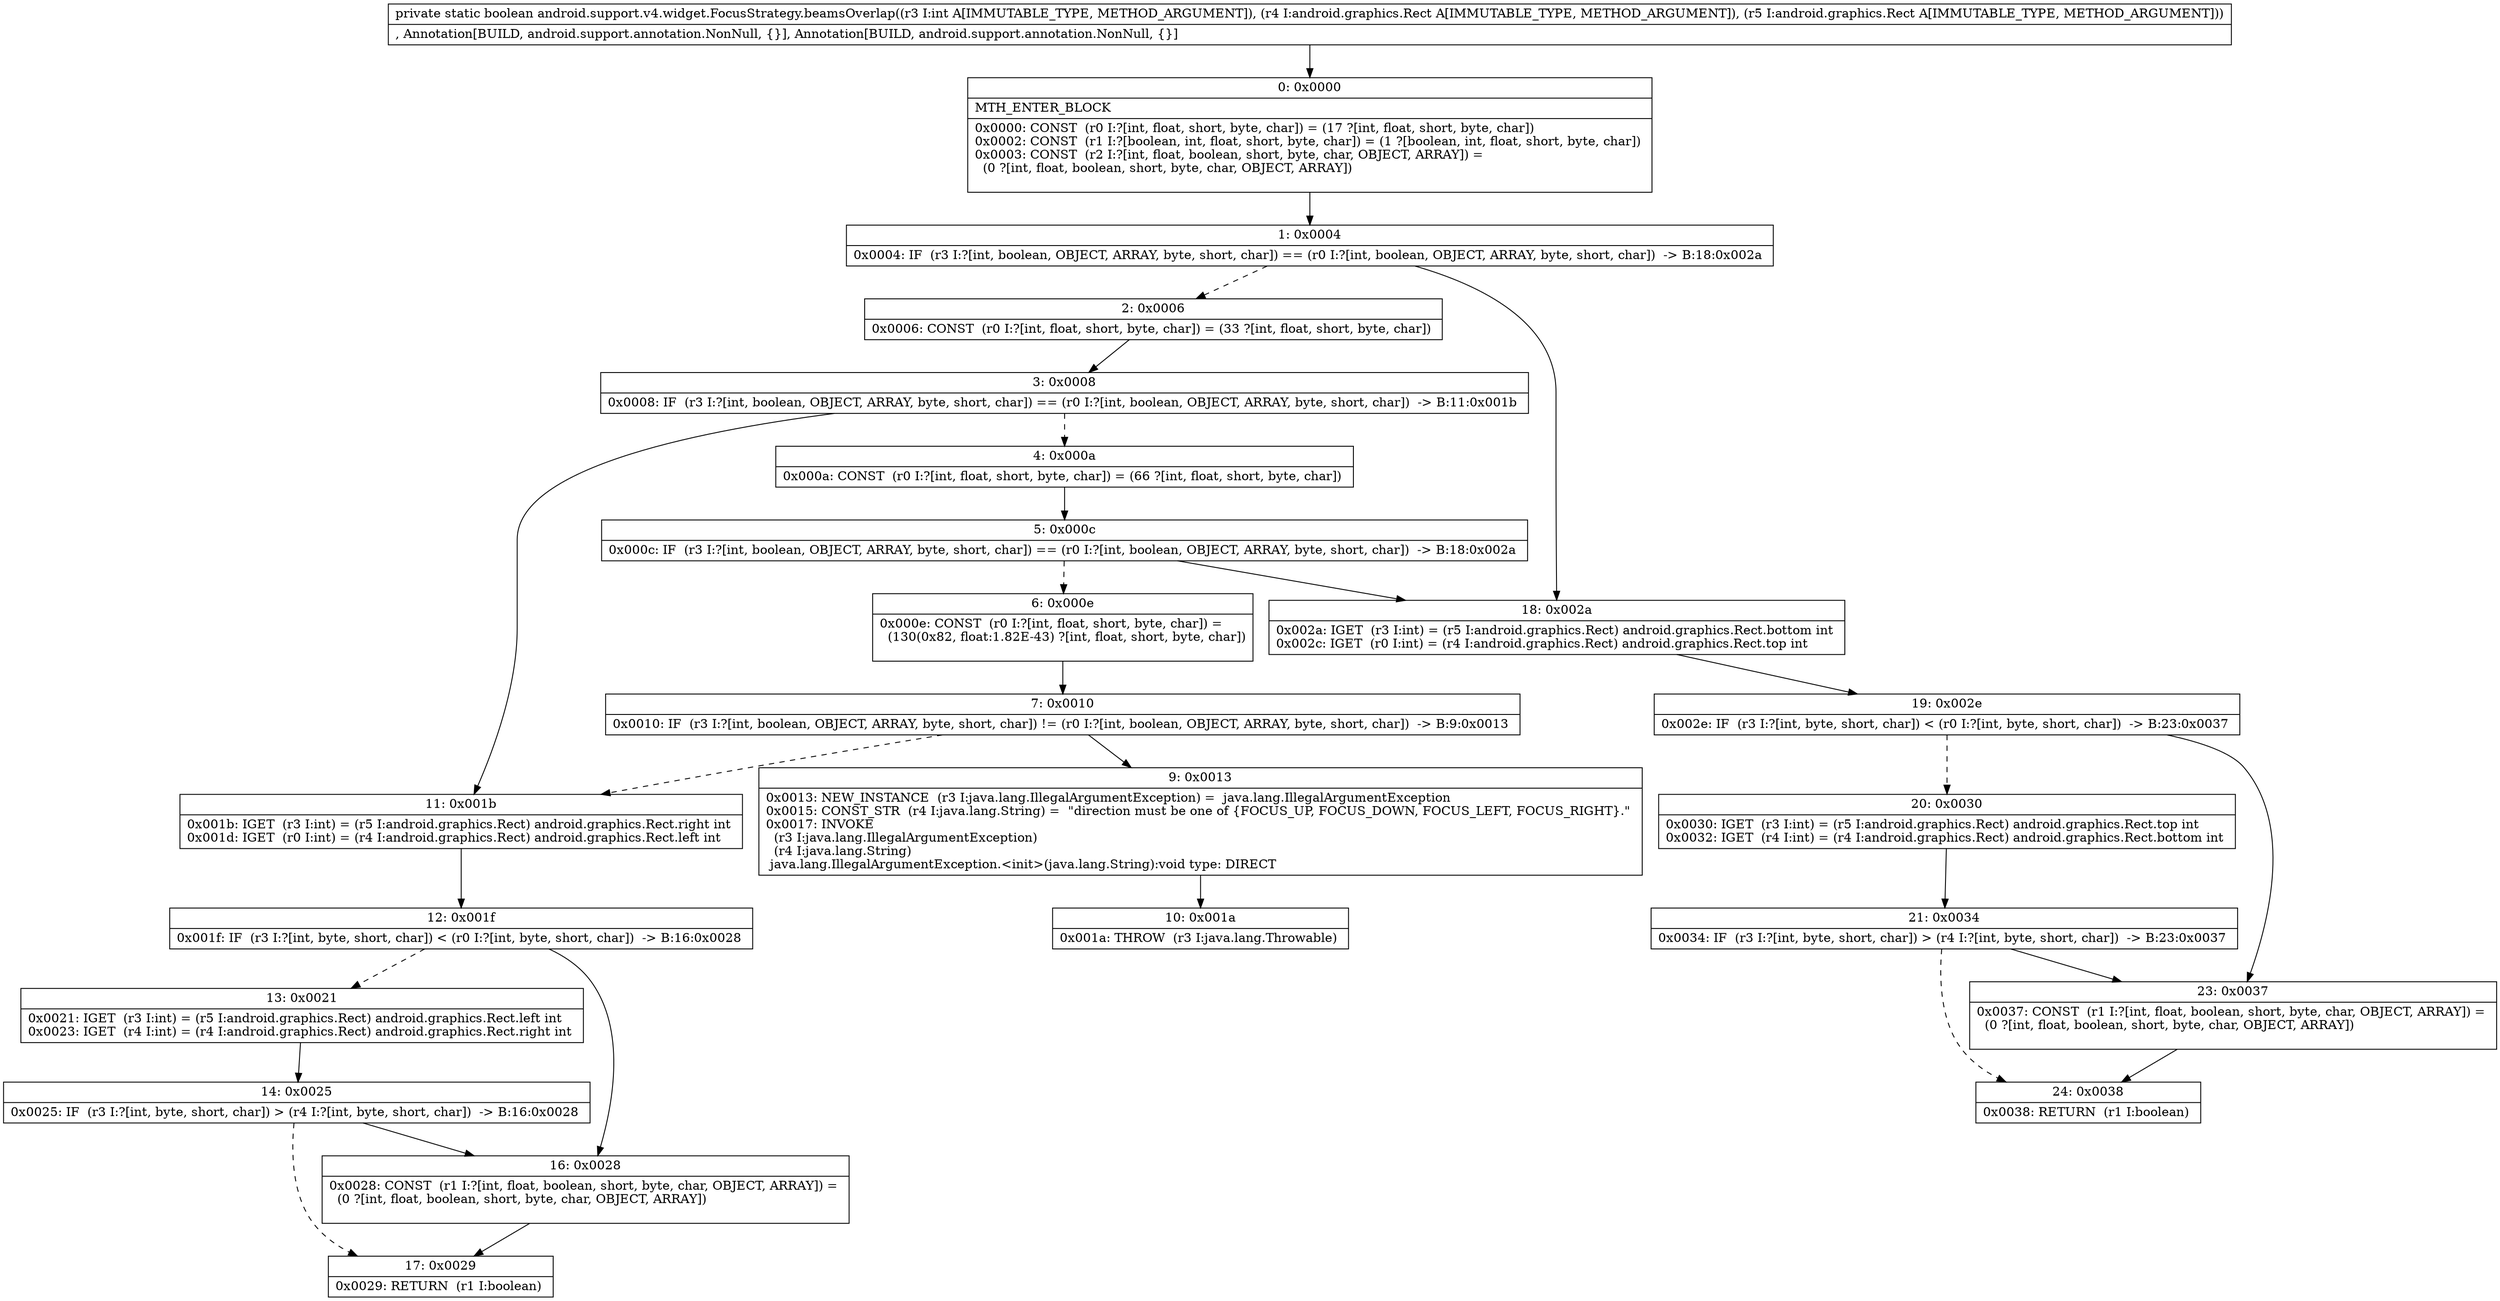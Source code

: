 digraph "CFG forandroid.support.v4.widget.FocusStrategy.beamsOverlap(ILandroid\/graphics\/Rect;Landroid\/graphics\/Rect;)Z" {
Node_0 [shape=record,label="{0\:\ 0x0000|MTH_ENTER_BLOCK\l|0x0000: CONST  (r0 I:?[int, float, short, byte, char]) = (17 ?[int, float, short, byte, char]) \l0x0002: CONST  (r1 I:?[boolean, int, float, short, byte, char]) = (1 ?[boolean, int, float, short, byte, char]) \l0x0003: CONST  (r2 I:?[int, float, boolean, short, byte, char, OBJECT, ARRAY]) = \l  (0 ?[int, float, boolean, short, byte, char, OBJECT, ARRAY])\l \l}"];
Node_1 [shape=record,label="{1\:\ 0x0004|0x0004: IF  (r3 I:?[int, boolean, OBJECT, ARRAY, byte, short, char]) == (r0 I:?[int, boolean, OBJECT, ARRAY, byte, short, char])  \-\> B:18:0x002a \l}"];
Node_2 [shape=record,label="{2\:\ 0x0006|0x0006: CONST  (r0 I:?[int, float, short, byte, char]) = (33 ?[int, float, short, byte, char]) \l}"];
Node_3 [shape=record,label="{3\:\ 0x0008|0x0008: IF  (r3 I:?[int, boolean, OBJECT, ARRAY, byte, short, char]) == (r0 I:?[int, boolean, OBJECT, ARRAY, byte, short, char])  \-\> B:11:0x001b \l}"];
Node_4 [shape=record,label="{4\:\ 0x000a|0x000a: CONST  (r0 I:?[int, float, short, byte, char]) = (66 ?[int, float, short, byte, char]) \l}"];
Node_5 [shape=record,label="{5\:\ 0x000c|0x000c: IF  (r3 I:?[int, boolean, OBJECT, ARRAY, byte, short, char]) == (r0 I:?[int, boolean, OBJECT, ARRAY, byte, short, char])  \-\> B:18:0x002a \l}"];
Node_6 [shape=record,label="{6\:\ 0x000e|0x000e: CONST  (r0 I:?[int, float, short, byte, char]) = \l  (130(0x82, float:1.82E\-43) ?[int, float, short, byte, char])\l \l}"];
Node_7 [shape=record,label="{7\:\ 0x0010|0x0010: IF  (r3 I:?[int, boolean, OBJECT, ARRAY, byte, short, char]) != (r0 I:?[int, boolean, OBJECT, ARRAY, byte, short, char])  \-\> B:9:0x0013 \l}"];
Node_9 [shape=record,label="{9\:\ 0x0013|0x0013: NEW_INSTANCE  (r3 I:java.lang.IllegalArgumentException) =  java.lang.IllegalArgumentException \l0x0015: CONST_STR  (r4 I:java.lang.String) =  \"direction must be one of \{FOCUS_UP, FOCUS_DOWN, FOCUS_LEFT, FOCUS_RIGHT\}.\" \l0x0017: INVOKE  \l  (r3 I:java.lang.IllegalArgumentException)\l  (r4 I:java.lang.String)\l java.lang.IllegalArgumentException.\<init\>(java.lang.String):void type: DIRECT \l}"];
Node_10 [shape=record,label="{10\:\ 0x001a|0x001a: THROW  (r3 I:java.lang.Throwable) \l}"];
Node_11 [shape=record,label="{11\:\ 0x001b|0x001b: IGET  (r3 I:int) = (r5 I:android.graphics.Rect) android.graphics.Rect.right int \l0x001d: IGET  (r0 I:int) = (r4 I:android.graphics.Rect) android.graphics.Rect.left int \l}"];
Node_12 [shape=record,label="{12\:\ 0x001f|0x001f: IF  (r3 I:?[int, byte, short, char]) \< (r0 I:?[int, byte, short, char])  \-\> B:16:0x0028 \l}"];
Node_13 [shape=record,label="{13\:\ 0x0021|0x0021: IGET  (r3 I:int) = (r5 I:android.graphics.Rect) android.graphics.Rect.left int \l0x0023: IGET  (r4 I:int) = (r4 I:android.graphics.Rect) android.graphics.Rect.right int \l}"];
Node_14 [shape=record,label="{14\:\ 0x0025|0x0025: IF  (r3 I:?[int, byte, short, char]) \> (r4 I:?[int, byte, short, char])  \-\> B:16:0x0028 \l}"];
Node_16 [shape=record,label="{16\:\ 0x0028|0x0028: CONST  (r1 I:?[int, float, boolean, short, byte, char, OBJECT, ARRAY]) = \l  (0 ?[int, float, boolean, short, byte, char, OBJECT, ARRAY])\l \l}"];
Node_17 [shape=record,label="{17\:\ 0x0029|0x0029: RETURN  (r1 I:boolean) \l}"];
Node_18 [shape=record,label="{18\:\ 0x002a|0x002a: IGET  (r3 I:int) = (r5 I:android.graphics.Rect) android.graphics.Rect.bottom int \l0x002c: IGET  (r0 I:int) = (r4 I:android.graphics.Rect) android.graphics.Rect.top int \l}"];
Node_19 [shape=record,label="{19\:\ 0x002e|0x002e: IF  (r3 I:?[int, byte, short, char]) \< (r0 I:?[int, byte, short, char])  \-\> B:23:0x0037 \l}"];
Node_20 [shape=record,label="{20\:\ 0x0030|0x0030: IGET  (r3 I:int) = (r5 I:android.graphics.Rect) android.graphics.Rect.top int \l0x0032: IGET  (r4 I:int) = (r4 I:android.graphics.Rect) android.graphics.Rect.bottom int \l}"];
Node_21 [shape=record,label="{21\:\ 0x0034|0x0034: IF  (r3 I:?[int, byte, short, char]) \> (r4 I:?[int, byte, short, char])  \-\> B:23:0x0037 \l}"];
Node_23 [shape=record,label="{23\:\ 0x0037|0x0037: CONST  (r1 I:?[int, float, boolean, short, byte, char, OBJECT, ARRAY]) = \l  (0 ?[int, float, boolean, short, byte, char, OBJECT, ARRAY])\l \l}"];
Node_24 [shape=record,label="{24\:\ 0x0038|0x0038: RETURN  (r1 I:boolean) \l}"];
MethodNode[shape=record,label="{private static boolean android.support.v4.widget.FocusStrategy.beamsOverlap((r3 I:int A[IMMUTABLE_TYPE, METHOD_ARGUMENT]), (r4 I:android.graphics.Rect A[IMMUTABLE_TYPE, METHOD_ARGUMENT]), (r5 I:android.graphics.Rect A[IMMUTABLE_TYPE, METHOD_ARGUMENT]))  | , Annotation[BUILD, android.support.annotation.NonNull, \{\}], Annotation[BUILD, android.support.annotation.NonNull, \{\}]\l}"];
MethodNode -> Node_0;
Node_0 -> Node_1;
Node_1 -> Node_2[style=dashed];
Node_1 -> Node_18;
Node_2 -> Node_3;
Node_3 -> Node_4[style=dashed];
Node_3 -> Node_11;
Node_4 -> Node_5;
Node_5 -> Node_6[style=dashed];
Node_5 -> Node_18;
Node_6 -> Node_7;
Node_7 -> Node_9;
Node_7 -> Node_11[style=dashed];
Node_9 -> Node_10;
Node_11 -> Node_12;
Node_12 -> Node_13[style=dashed];
Node_12 -> Node_16;
Node_13 -> Node_14;
Node_14 -> Node_16;
Node_14 -> Node_17[style=dashed];
Node_16 -> Node_17;
Node_18 -> Node_19;
Node_19 -> Node_20[style=dashed];
Node_19 -> Node_23;
Node_20 -> Node_21;
Node_21 -> Node_23;
Node_21 -> Node_24[style=dashed];
Node_23 -> Node_24;
}

